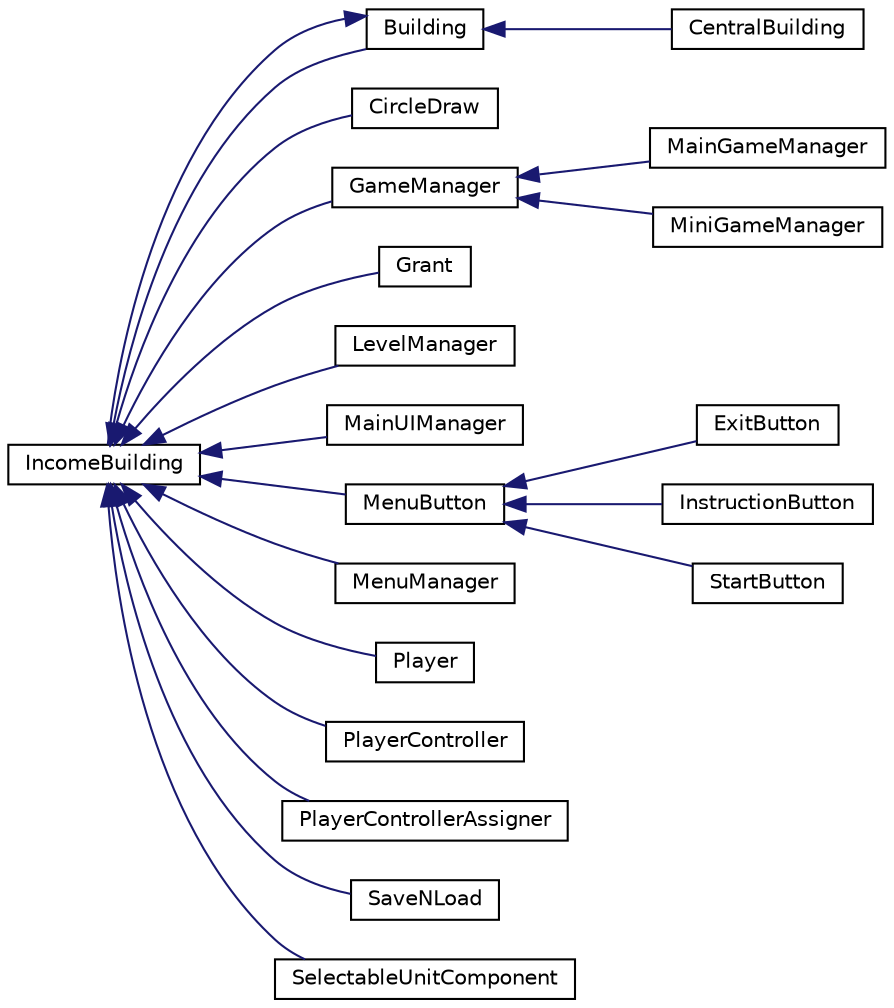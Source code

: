 digraph "Graphical Class Hierarchy"
{
 // LATEX_PDF_SIZE
  edge [fontname="Helvetica",fontsize="10",labelfontname="Helvetica",labelfontsize="10"];
  node [fontname="Helvetica",fontsize="10",shape=record];
  rankdir="LR";
  Node2 [label="MonoBehaviour",height=0.2,width=0.4,color="grey75", fillcolor="white", style="filled",tooltip=" "];
  Node2 -> Node0 [dir="back",color="midnightblue",fontsize="10",style="solid",fontname="Helvetica"];
  Node0 [label="Building",height=0.2,width=0.4,color="black", fillcolor="white", style="filled",URL="$class_building.html",tooltip=" "];
  Node0 -> Node1 [dir="back",color="midnightblue",fontsize="10",style="solid",fontname="Helvetica"];
  Node1 [label="CentralBuilding",height=0.2,width=0.4,color="black", fillcolor="white", style="filled",URL="$class_central_building.html",tooltip=" "];
  Node0 -> Node2 [dir="back",color="midnightblue",fontsize="10",style="solid",fontname="Helvetica"];
  Node2 [label="IncomeBuilding",height=0.2,width=0.4,color="black", fillcolor="white", style="filled",URL="$class_income_building.html",tooltip=" "];
  Node2 -> Node6 [dir="back",color="midnightblue",fontsize="10",style="solid",fontname="Helvetica"];
  Node6 [label="CircleDraw",height=0.2,width=0.4,color="black", fillcolor="white", style="filled",URL="$class_circle_draw.html",tooltip=" "];
  Node2 -> Node7 [dir="back",color="midnightblue",fontsize="10",style="solid",fontname="Helvetica"];
  Node7 [label="GameManager",height=0.2,width=0.4,color="black", fillcolor="white", style="filled",URL="$class_game_manager.html",tooltip=" "];
  Node7 -> Node8 [dir="back",color="midnightblue",fontsize="10",style="solid",fontname="Helvetica"];
  Node8 [label="MainGameManager",height=0.2,width=0.4,color="black", fillcolor="white", style="filled",URL="$class_main_game_manager.html",tooltip=" "];
  Node7 -> Node9 [dir="back",color="midnightblue",fontsize="10",style="solid",fontname="Helvetica"];
  Node9 [label="MiniGameManager",height=0.2,width=0.4,color="black", fillcolor="white", style="filled",URL="$class_mini_game_manager.html",tooltip=" "];
  Node2 -> Node10 [dir="back",color="midnightblue",fontsize="10",style="solid",fontname="Helvetica"];
  Node10 [label="Grant",height=0.2,width=0.4,color="black", fillcolor="white", style="filled",URL="$class_grant.html",tooltip=" "];
  Node2 -> Node11 [dir="back",color="midnightblue",fontsize="10",style="solid",fontname="Helvetica"];
  Node11 [label="LevelManager",height=0.2,width=0.4,color="black", fillcolor="white", style="filled",URL="$class_level_manager.html",tooltip=" "];
  Node2 -> Node12 [dir="back",color="midnightblue",fontsize="10",style="solid",fontname="Helvetica"];
  Node12 [label="MainUIManager",height=0.2,width=0.4,color="black", fillcolor="white", style="filled",URL="$class_main_u_i_manager.html",tooltip=" "];
  Node2 -> Node13 [dir="back",color="midnightblue",fontsize="10",style="solid",fontname="Helvetica"];
  Node13 [label="MenuButton",height=0.2,width=0.4,color="black", fillcolor="white", style="filled",URL="$class_menu_button.html",tooltip=" "];
  Node13 -> Node14 [dir="back",color="midnightblue",fontsize="10",style="solid",fontname="Helvetica"];
  Node14 [label="ExitButton",height=0.2,width=0.4,color="black", fillcolor="white", style="filled",URL="$class_exit_button.html",tooltip=" "];
  Node13 -> Node15 [dir="back",color="midnightblue",fontsize="10",style="solid",fontname="Helvetica"];
  Node15 [label="InstructionButton",height=0.2,width=0.4,color="black", fillcolor="white", style="filled",URL="$class_instruction_button.html",tooltip=" "];
  Node13 -> Node16 [dir="back",color="midnightblue",fontsize="10",style="solid",fontname="Helvetica"];
  Node16 [label="StartButton",height=0.2,width=0.4,color="black", fillcolor="white", style="filled",URL="$class_start_button.html",tooltip=" "];
  Node2 -> Node17 [dir="back",color="midnightblue",fontsize="10",style="solid",fontname="Helvetica"];
  Node17 [label="MenuManager",height=0.2,width=0.4,color="black", fillcolor="white", style="filled",URL="$class_menu_manager.html",tooltip=" "];
  Node2 -> Node18 [dir="back",color="midnightblue",fontsize="10",style="solid",fontname="Helvetica"];
  Node18 [label="Player",height=0.2,width=0.4,color="black", fillcolor="white", style="filled",URL="$class_player.html",tooltip=" "];
  Node2 -> Node19 [dir="back",color="midnightblue",fontsize="10",style="solid",fontname="Helvetica"];
  Node19 [label="PlayerController",height=0.2,width=0.4,color="black", fillcolor="white", style="filled",URL="$class_player_controller.html",tooltip=" "];
  Node2 -> Node20 [dir="back",color="midnightblue",fontsize="10",style="solid",fontname="Helvetica"];
  Node20 [label="PlayerControllerAssigner",height=0.2,width=0.4,color="black", fillcolor="white", style="filled",URL="$class_player_controller_assigner.html",tooltip=" "];
  Node2 -> Node21 [dir="back",color="midnightblue",fontsize="10",style="solid",fontname="Helvetica"];
  Node21 [label="SaveNLoad",height=0.2,width=0.4,color="black", fillcolor="white", style="filled",URL="$class_save_n_load.html",tooltip=" "];
  Node2 -> Node22 [dir="back",color="midnightblue",fontsize="10",style="solid",fontname="Helvetica"];
  Node22 [label="SelectableUnitComponent",height=0.2,width=0.4,color="black", fillcolor="white", style="filled",URL="$class_selectable_unit_component.html",tooltip=" "];
}
